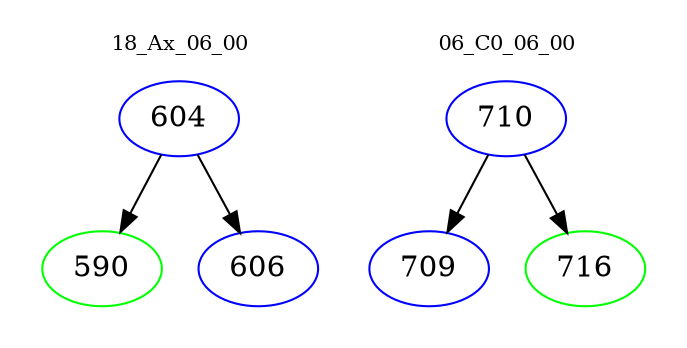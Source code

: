 digraph{
subgraph cluster_0 {
color = white
label = "18_Ax_06_00";
fontsize=10;
T0_604 [label="604", color="blue"]
T0_604 -> T0_590 [color="black"]
T0_590 [label="590", color="green"]
T0_604 -> T0_606 [color="black"]
T0_606 [label="606", color="blue"]
}
subgraph cluster_1 {
color = white
label = "06_C0_06_00";
fontsize=10;
T1_710 [label="710", color="blue"]
T1_710 -> T1_709 [color="black"]
T1_709 [label="709", color="blue"]
T1_710 -> T1_716 [color="black"]
T1_716 [label="716", color="green"]
}
}
